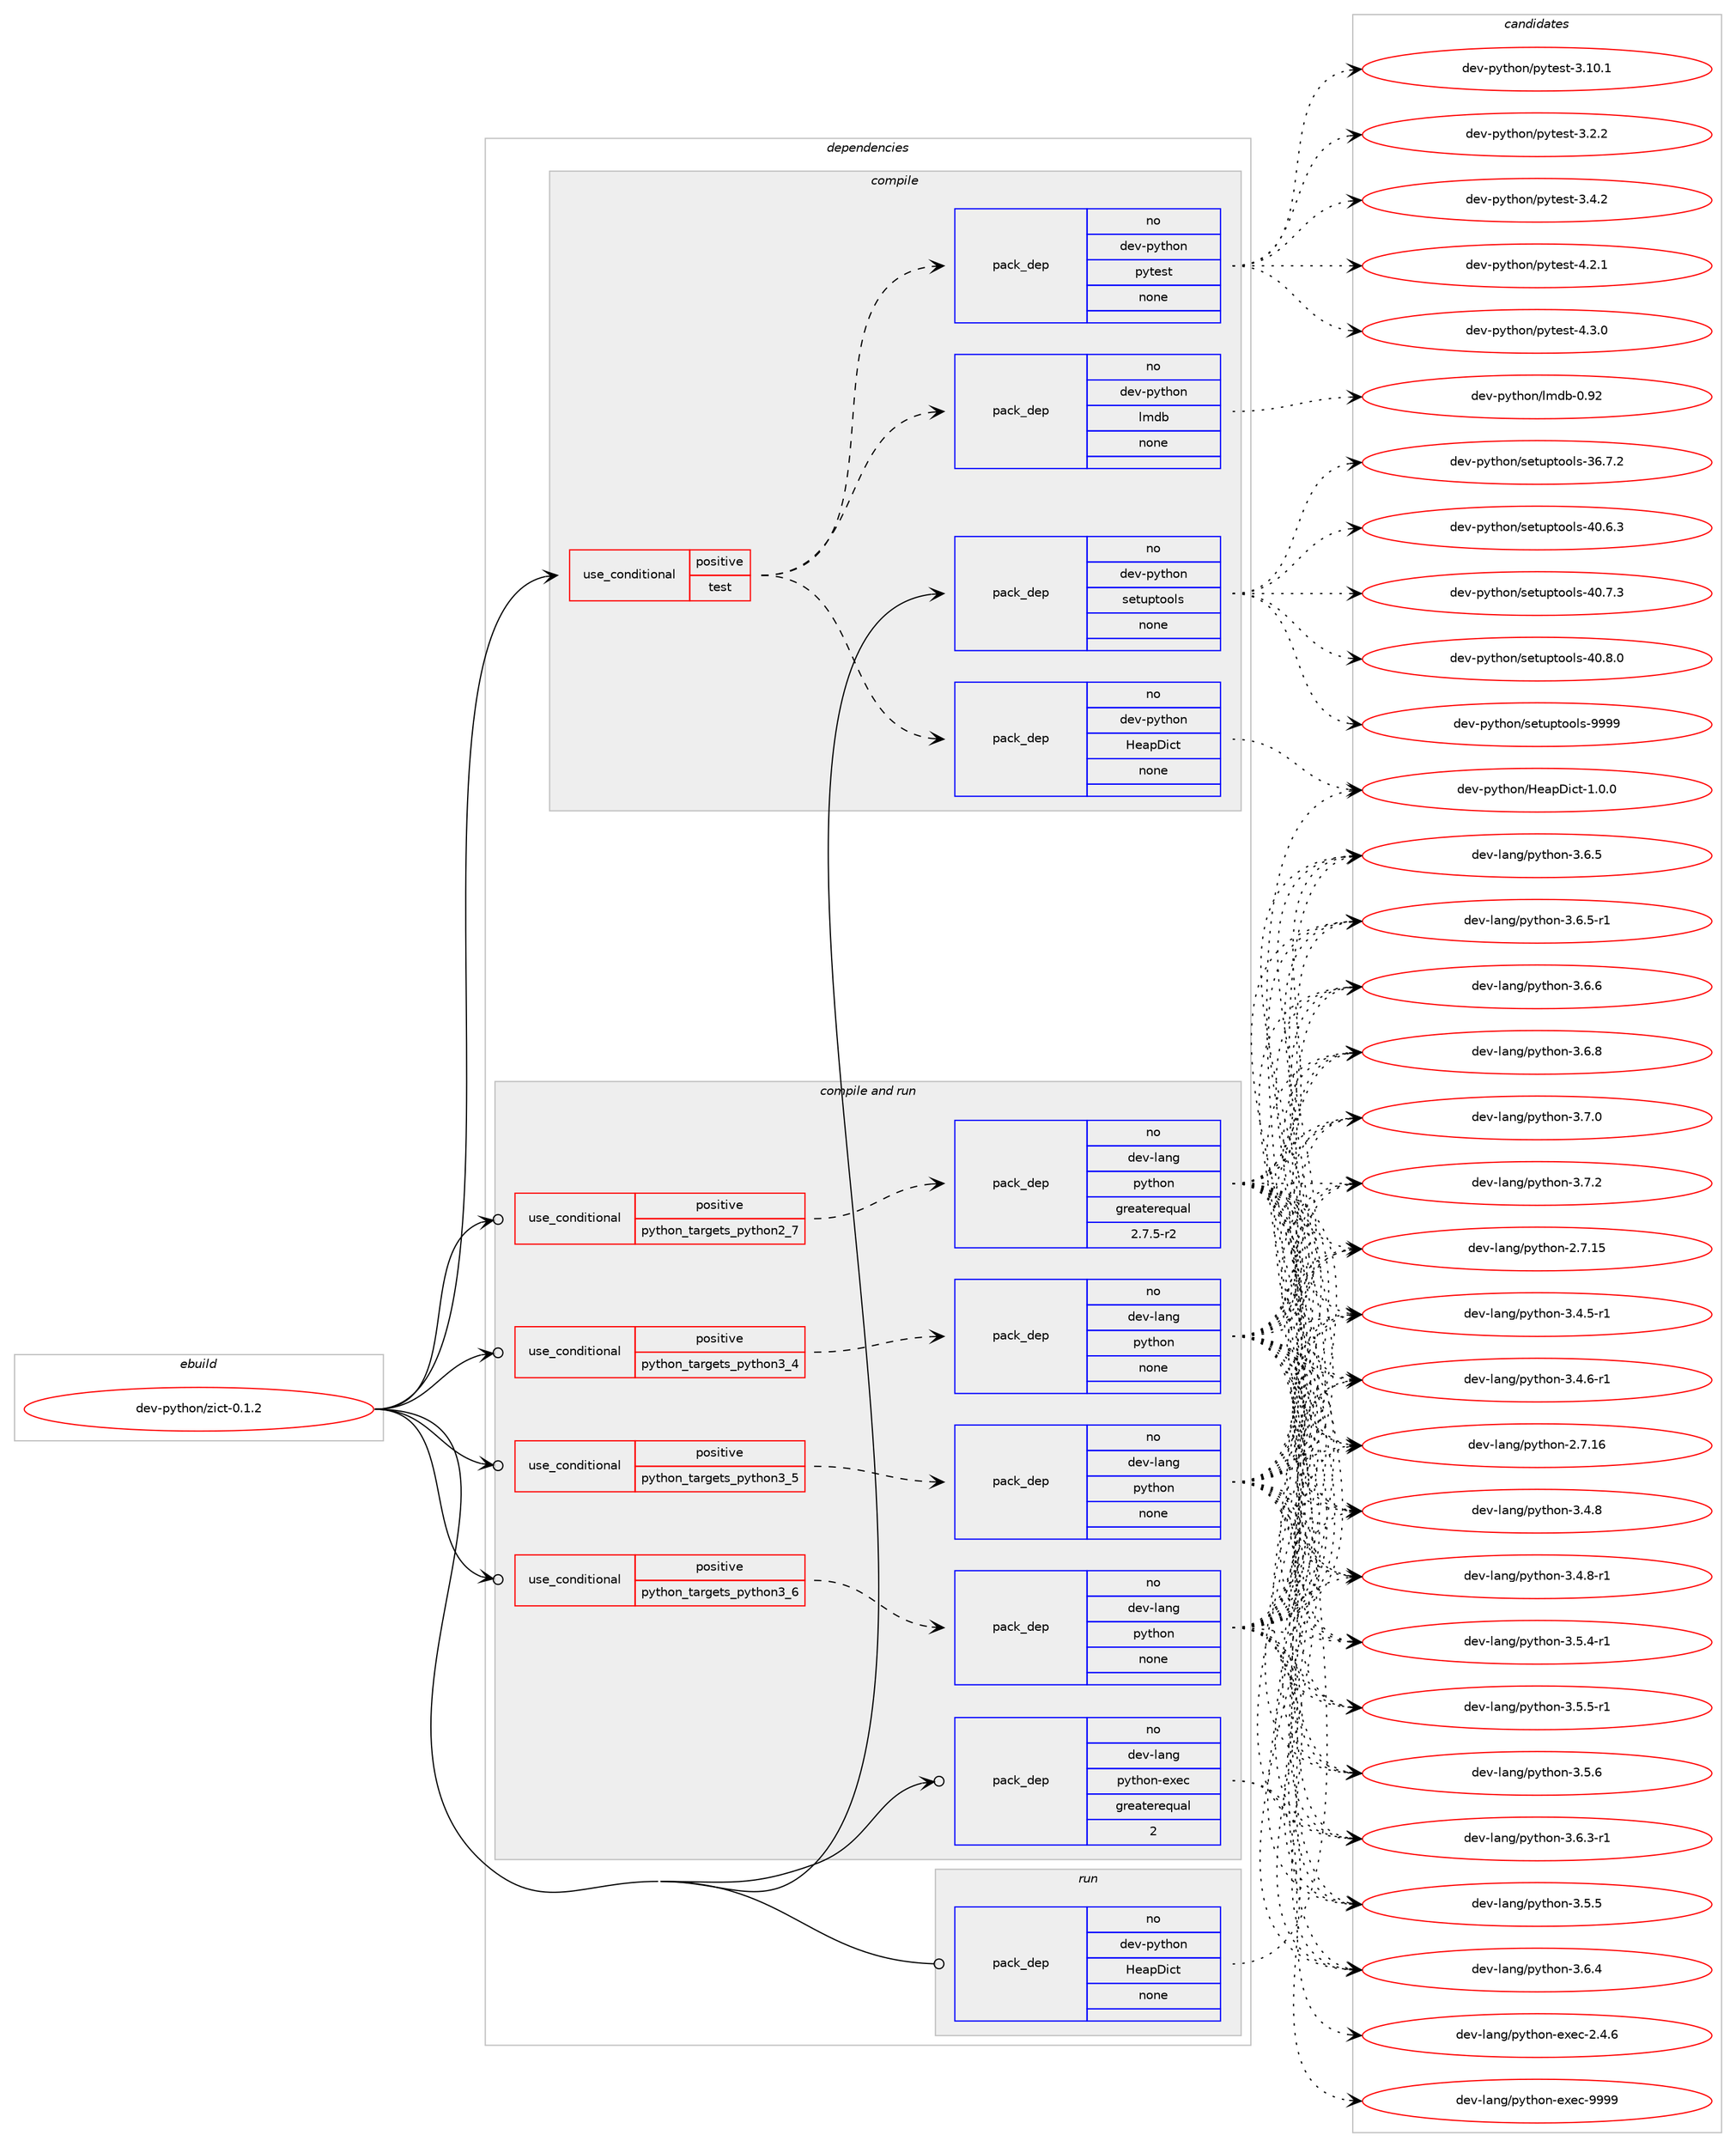 digraph prolog {

# *************
# Graph options
# *************

newrank=true;
concentrate=true;
compound=true;
graph [rankdir=LR,fontname=Helvetica,fontsize=10,ranksep=1.5];#, ranksep=2.5, nodesep=0.2];
edge  [arrowhead=vee];
node  [fontname=Helvetica,fontsize=10];

# **********
# The ebuild
# **********

subgraph cluster_leftcol {
color=gray;
rank=same;
label=<<i>ebuild</i>>;
id [label="dev-python/zict-0.1.2", color=red, width=4, href="../dev-python/zict-0.1.2.svg"];
}

# ****************
# The dependencies
# ****************

subgraph cluster_midcol {
color=gray;
label=<<i>dependencies</i>>;
subgraph cluster_compile {
fillcolor="#eeeeee";
style=filled;
label=<<i>compile</i>>;
subgraph cond387264 {
dependency1449223 [label=<<TABLE BORDER="0" CELLBORDER="1" CELLSPACING="0" CELLPADDING="4"><TR><TD ROWSPAN="3" CELLPADDING="10">use_conditional</TD></TR><TR><TD>positive</TD></TR><TR><TD>test</TD></TR></TABLE>>, shape=none, color=red];
subgraph pack1038586 {
dependency1449224 [label=<<TABLE BORDER="0" CELLBORDER="1" CELLSPACING="0" CELLPADDING="4" WIDTH="220"><TR><TD ROWSPAN="6" CELLPADDING="30">pack_dep</TD></TR><TR><TD WIDTH="110">no</TD></TR><TR><TD>dev-python</TD></TR><TR><TD>HeapDict</TD></TR><TR><TD>none</TD></TR><TR><TD></TD></TR></TABLE>>, shape=none, color=blue];
}
dependency1449223:e -> dependency1449224:w [weight=20,style="dashed",arrowhead="vee"];
subgraph pack1038587 {
dependency1449225 [label=<<TABLE BORDER="0" CELLBORDER="1" CELLSPACING="0" CELLPADDING="4" WIDTH="220"><TR><TD ROWSPAN="6" CELLPADDING="30">pack_dep</TD></TR><TR><TD WIDTH="110">no</TD></TR><TR><TD>dev-python</TD></TR><TR><TD>lmdb</TD></TR><TR><TD>none</TD></TR><TR><TD></TD></TR></TABLE>>, shape=none, color=blue];
}
dependency1449223:e -> dependency1449225:w [weight=20,style="dashed",arrowhead="vee"];
subgraph pack1038588 {
dependency1449226 [label=<<TABLE BORDER="0" CELLBORDER="1" CELLSPACING="0" CELLPADDING="4" WIDTH="220"><TR><TD ROWSPAN="6" CELLPADDING="30">pack_dep</TD></TR><TR><TD WIDTH="110">no</TD></TR><TR><TD>dev-python</TD></TR><TR><TD>pytest</TD></TR><TR><TD>none</TD></TR><TR><TD></TD></TR></TABLE>>, shape=none, color=blue];
}
dependency1449223:e -> dependency1449226:w [weight=20,style="dashed",arrowhead="vee"];
}
id:e -> dependency1449223:w [weight=20,style="solid",arrowhead="vee"];
subgraph pack1038589 {
dependency1449227 [label=<<TABLE BORDER="0" CELLBORDER="1" CELLSPACING="0" CELLPADDING="4" WIDTH="220"><TR><TD ROWSPAN="6" CELLPADDING="30">pack_dep</TD></TR><TR><TD WIDTH="110">no</TD></TR><TR><TD>dev-python</TD></TR><TR><TD>setuptools</TD></TR><TR><TD>none</TD></TR><TR><TD></TD></TR></TABLE>>, shape=none, color=blue];
}
id:e -> dependency1449227:w [weight=20,style="solid",arrowhead="vee"];
}
subgraph cluster_compileandrun {
fillcolor="#eeeeee";
style=filled;
label=<<i>compile and run</i>>;
subgraph cond387265 {
dependency1449228 [label=<<TABLE BORDER="0" CELLBORDER="1" CELLSPACING="0" CELLPADDING="4"><TR><TD ROWSPAN="3" CELLPADDING="10">use_conditional</TD></TR><TR><TD>positive</TD></TR><TR><TD>python_targets_python2_7</TD></TR></TABLE>>, shape=none, color=red];
subgraph pack1038590 {
dependency1449229 [label=<<TABLE BORDER="0" CELLBORDER="1" CELLSPACING="0" CELLPADDING="4" WIDTH="220"><TR><TD ROWSPAN="6" CELLPADDING="30">pack_dep</TD></TR><TR><TD WIDTH="110">no</TD></TR><TR><TD>dev-lang</TD></TR><TR><TD>python</TD></TR><TR><TD>greaterequal</TD></TR><TR><TD>2.7.5-r2</TD></TR></TABLE>>, shape=none, color=blue];
}
dependency1449228:e -> dependency1449229:w [weight=20,style="dashed",arrowhead="vee"];
}
id:e -> dependency1449228:w [weight=20,style="solid",arrowhead="odotvee"];
subgraph cond387266 {
dependency1449230 [label=<<TABLE BORDER="0" CELLBORDER="1" CELLSPACING="0" CELLPADDING="4"><TR><TD ROWSPAN="3" CELLPADDING="10">use_conditional</TD></TR><TR><TD>positive</TD></TR><TR><TD>python_targets_python3_4</TD></TR></TABLE>>, shape=none, color=red];
subgraph pack1038591 {
dependency1449231 [label=<<TABLE BORDER="0" CELLBORDER="1" CELLSPACING="0" CELLPADDING="4" WIDTH="220"><TR><TD ROWSPAN="6" CELLPADDING="30">pack_dep</TD></TR><TR><TD WIDTH="110">no</TD></TR><TR><TD>dev-lang</TD></TR><TR><TD>python</TD></TR><TR><TD>none</TD></TR><TR><TD></TD></TR></TABLE>>, shape=none, color=blue];
}
dependency1449230:e -> dependency1449231:w [weight=20,style="dashed",arrowhead="vee"];
}
id:e -> dependency1449230:w [weight=20,style="solid",arrowhead="odotvee"];
subgraph cond387267 {
dependency1449232 [label=<<TABLE BORDER="0" CELLBORDER="1" CELLSPACING="0" CELLPADDING="4"><TR><TD ROWSPAN="3" CELLPADDING="10">use_conditional</TD></TR><TR><TD>positive</TD></TR><TR><TD>python_targets_python3_5</TD></TR></TABLE>>, shape=none, color=red];
subgraph pack1038592 {
dependency1449233 [label=<<TABLE BORDER="0" CELLBORDER="1" CELLSPACING="0" CELLPADDING="4" WIDTH="220"><TR><TD ROWSPAN="6" CELLPADDING="30">pack_dep</TD></TR><TR><TD WIDTH="110">no</TD></TR><TR><TD>dev-lang</TD></TR><TR><TD>python</TD></TR><TR><TD>none</TD></TR><TR><TD></TD></TR></TABLE>>, shape=none, color=blue];
}
dependency1449232:e -> dependency1449233:w [weight=20,style="dashed",arrowhead="vee"];
}
id:e -> dependency1449232:w [weight=20,style="solid",arrowhead="odotvee"];
subgraph cond387268 {
dependency1449234 [label=<<TABLE BORDER="0" CELLBORDER="1" CELLSPACING="0" CELLPADDING="4"><TR><TD ROWSPAN="3" CELLPADDING="10">use_conditional</TD></TR><TR><TD>positive</TD></TR><TR><TD>python_targets_python3_6</TD></TR></TABLE>>, shape=none, color=red];
subgraph pack1038593 {
dependency1449235 [label=<<TABLE BORDER="0" CELLBORDER="1" CELLSPACING="0" CELLPADDING="4" WIDTH="220"><TR><TD ROWSPAN="6" CELLPADDING="30">pack_dep</TD></TR><TR><TD WIDTH="110">no</TD></TR><TR><TD>dev-lang</TD></TR><TR><TD>python</TD></TR><TR><TD>none</TD></TR><TR><TD></TD></TR></TABLE>>, shape=none, color=blue];
}
dependency1449234:e -> dependency1449235:w [weight=20,style="dashed",arrowhead="vee"];
}
id:e -> dependency1449234:w [weight=20,style="solid",arrowhead="odotvee"];
subgraph pack1038594 {
dependency1449236 [label=<<TABLE BORDER="0" CELLBORDER="1" CELLSPACING="0" CELLPADDING="4" WIDTH="220"><TR><TD ROWSPAN="6" CELLPADDING="30">pack_dep</TD></TR><TR><TD WIDTH="110">no</TD></TR><TR><TD>dev-lang</TD></TR><TR><TD>python-exec</TD></TR><TR><TD>greaterequal</TD></TR><TR><TD>2</TD></TR></TABLE>>, shape=none, color=blue];
}
id:e -> dependency1449236:w [weight=20,style="solid",arrowhead="odotvee"];
}
subgraph cluster_run {
fillcolor="#eeeeee";
style=filled;
label=<<i>run</i>>;
subgraph pack1038595 {
dependency1449237 [label=<<TABLE BORDER="0" CELLBORDER="1" CELLSPACING="0" CELLPADDING="4" WIDTH="220"><TR><TD ROWSPAN="6" CELLPADDING="30">pack_dep</TD></TR><TR><TD WIDTH="110">no</TD></TR><TR><TD>dev-python</TD></TR><TR><TD>HeapDict</TD></TR><TR><TD>none</TD></TR><TR><TD></TD></TR></TABLE>>, shape=none, color=blue];
}
id:e -> dependency1449237:w [weight=20,style="solid",arrowhead="odot"];
}
}

# **************
# The candidates
# **************

subgraph cluster_choices {
rank=same;
color=gray;
label=<<i>candidates</i>>;

subgraph choice1038586 {
color=black;
nodesep=1;
choice100101118451121211161041111104772101971126810599116454946484648 [label="dev-python/HeapDict-1.0.0", color=red, width=4,href="../dev-python/HeapDict-1.0.0.svg"];
dependency1449224:e -> choice100101118451121211161041111104772101971126810599116454946484648:w [style=dotted,weight="100"];
}
subgraph choice1038587 {
color=black;
nodesep=1;
choice1001011184511212111610411111047108109100984548465750 [label="dev-python/lmdb-0.92", color=red, width=4,href="../dev-python/lmdb-0.92.svg"];
dependency1449225:e -> choice1001011184511212111610411111047108109100984548465750:w [style=dotted,weight="100"];
}
subgraph choice1038588 {
color=black;
nodesep=1;
choice100101118451121211161041111104711212111610111511645514649484649 [label="dev-python/pytest-3.10.1", color=red, width=4,href="../dev-python/pytest-3.10.1.svg"];
choice1001011184511212111610411111047112121116101115116455146504650 [label="dev-python/pytest-3.2.2", color=red, width=4,href="../dev-python/pytest-3.2.2.svg"];
choice1001011184511212111610411111047112121116101115116455146524650 [label="dev-python/pytest-3.4.2", color=red, width=4,href="../dev-python/pytest-3.4.2.svg"];
choice1001011184511212111610411111047112121116101115116455246504649 [label="dev-python/pytest-4.2.1", color=red, width=4,href="../dev-python/pytest-4.2.1.svg"];
choice1001011184511212111610411111047112121116101115116455246514648 [label="dev-python/pytest-4.3.0", color=red, width=4,href="../dev-python/pytest-4.3.0.svg"];
dependency1449226:e -> choice100101118451121211161041111104711212111610111511645514649484649:w [style=dotted,weight="100"];
dependency1449226:e -> choice1001011184511212111610411111047112121116101115116455146504650:w [style=dotted,weight="100"];
dependency1449226:e -> choice1001011184511212111610411111047112121116101115116455146524650:w [style=dotted,weight="100"];
dependency1449226:e -> choice1001011184511212111610411111047112121116101115116455246504649:w [style=dotted,weight="100"];
dependency1449226:e -> choice1001011184511212111610411111047112121116101115116455246514648:w [style=dotted,weight="100"];
}
subgraph choice1038589 {
color=black;
nodesep=1;
choice100101118451121211161041111104711510111611711211611111110811545515446554650 [label="dev-python/setuptools-36.7.2", color=red, width=4,href="../dev-python/setuptools-36.7.2.svg"];
choice100101118451121211161041111104711510111611711211611111110811545524846544651 [label="dev-python/setuptools-40.6.3", color=red, width=4,href="../dev-python/setuptools-40.6.3.svg"];
choice100101118451121211161041111104711510111611711211611111110811545524846554651 [label="dev-python/setuptools-40.7.3", color=red, width=4,href="../dev-python/setuptools-40.7.3.svg"];
choice100101118451121211161041111104711510111611711211611111110811545524846564648 [label="dev-python/setuptools-40.8.0", color=red, width=4,href="../dev-python/setuptools-40.8.0.svg"];
choice10010111845112121116104111110471151011161171121161111111081154557575757 [label="dev-python/setuptools-9999", color=red, width=4,href="../dev-python/setuptools-9999.svg"];
dependency1449227:e -> choice100101118451121211161041111104711510111611711211611111110811545515446554650:w [style=dotted,weight="100"];
dependency1449227:e -> choice100101118451121211161041111104711510111611711211611111110811545524846544651:w [style=dotted,weight="100"];
dependency1449227:e -> choice100101118451121211161041111104711510111611711211611111110811545524846554651:w [style=dotted,weight="100"];
dependency1449227:e -> choice100101118451121211161041111104711510111611711211611111110811545524846564648:w [style=dotted,weight="100"];
dependency1449227:e -> choice10010111845112121116104111110471151011161171121161111111081154557575757:w [style=dotted,weight="100"];
}
subgraph choice1038590 {
color=black;
nodesep=1;
choice10010111845108971101034711212111610411111045504655464953 [label="dev-lang/python-2.7.15", color=red, width=4,href="../dev-lang/python-2.7.15.svg"];
choice10010111845108971101034711212111610411111045504655464954 [label="dev-lang/python-2.7.16", color=red, width=4,href="../dev-lang/python-2.7.16.svg"];
choice1001011184510897110103471121211161041111104551465246534511449 [label="dev-lang/python-3.4.5-r1", color=red, width=4,href="../dev-lang/python-3.4.5-r1.svg"];
choice1001011184510897110103471121211161041111104551465246544511449 [label="dev-lang/python-3.4.6-r1", color=red, width=4,href="../dev-lang/python-3.4.6-r1.svg"];
choice100101118451089711010347112121116104111110455146524656 [label="dev-lang/python-3.4.8", color=red, width=4,href="../dev-lang/python-3.4.8.svg"];
choice1001011184510897110103471121211161041111104551465246564511449 [label="dev-lang/python-3.4.8-r1", color=red, width=4,href="../dev-lang/python-3.4.8-r1.svg"];
choice1001011184510897110103471121211161041111104551465346524511449 [label="dev-lang/python-3.5.4-r1", color=red, width=4,href="../dev-lang/python-3.5.4-r1.svg"];
choice100101118451089711010347112121116104111110455146534653 [label="dev-lang/python-3.5.5", color=red, width=4,href="../dev-lang/python-3.5.5.svg"];
choice1001011184510897110103471121211161041111104551465346534511449 [label="dev-lang/python-3.5.5-r1", color=red, width=4,href="../dev-lang/python-3.5.5-r1.svg"];
choice100101118451089711010347112121116104111110455146534654 [label="dev-lang/python-3.5.6", color=red, width=4,href="../dev-lang/python-3.5.6.svg"];
choice1001011184510897110103471121211161041111104551465446514511449 [label="dev-lang/python-3.6.3-r1", color=red, width=4,href="../dev-lang/python-3.6.3-r1.svg"];
choice100101118451089711010347112121116104111110455146544652 [label="dev-lang/python-3.6.4", color=red, width=4,href="../dev-lang/python-3.6.4.svg"];
choice100101118451089711010347112121116104111110455146544653 [label="dev-lang/python-3.6.5", color=red, width=4,href="../dev-lang/python-3.6.5.svg"];
choice1001011184510897110103471121211161041111104551465446534511449 [label="dev-lang/python-3.6.5-r1", color=red, width=4,href="../dev-lang/python-3.6.5-r1.svg"];
choice100101118451089711010347112121116104111110455146544654 [label="dev-lang/python-3.6.6", color=red, width=4,href="../dev-lang/python-3.6.6.svg"];
choice100101118451089711010347112121116104111110455146544656 [label="dev-lang/python-3.6.8", color=red, width=4,href="../dev-lang/python-3.6.8.svg"];
choice100101118451089711010347112121116104111110455146554648 [label="dev-lang/python-3.7.0", color=red, width=4,href="../dev-lang/python-3.7.0.svg"];
choice100101118451089711010347112121116104111110455146554650 [label="dev-lang/python-3.7.2", color=red, width=4,href="../dev-lang/python-3.7.2.svg"];
dependency1449229:e -> choice10010111845108971101034711212111610411111045504655464953:w [style=dotted,weight="100"];
dependency1449229:e -> choice10010111845108971101034711212111610411111045504655464954:w [style=dotted,weight="100"];
dependency1449229:e -> choice1001011184510897110103471121211161041111104551465246534511449:w [style=dotted,weight="100"];
dependency1449229:e -> choice1001011184510897110103471121211161041111104551465246544511449:w [style=dotted,weight="100"];
dependency1449229:e -> choice100101118451089711010347112121116104111110455146524656:w [style=dotted,weight="100"];
dependency1449229:e -> choice1001011184510897110103471121211161041111104551465246564511449:w [style=dotted,weight="100"];
dependency1449229:e -> choice1001011184510897110103471121211161041111104551465346524511449:w [style=dotted,weight="100"];
dependency1449229:e -> choice100101118451089711010347112121116104111110455146534653:w [style=dotted,weight="100"];
dependency1449229:e -> choice1001011184510897110103471121211161041111104551465346534511449:w [style=dotted,weight="100"];
dependency1449229:e -> choice100101118451089711010347112121116104111110455146534654:w [style=dotted,weight="100"];
dependency1449229:e -> choice1001011184510897110103471121211161041111104551465446514511449:w [style=dotted,weight="100"];
dependency1449229:e -> choice100101118451089711010347112121116104111110455146544652:w [style=dotted,weight="100"];
dependency1449229:e -> choice100101118451089711010347112121116104111110455146544653:w [style=dotted,weight="100"];
dependency1449229:e -> choice1001011184510897110103471121211161041111104551465446534511449:w [style=dotted,weight="100"];
dependency1449229:e -> choice100101118451089711010347112121116104111110455146544654:w [style=dotted,weight="100"];
dependency1449229:e -> choice100101118451089711010347112121116104111110455146544656:w [style=dotted,weight="100"];
dependency1449229:e -> choice100101118451089711010347112121116104111110455146554648:w [style=dotted,weight="100"];
dependency1449229:e -> choice100101118451089711010347112121116104111110455146554650:w [style=dotted,weight="100"];
}
subgraph choice1038591 {
color=black;
nodesep=1;
choice10010111845108971101034711212111610411111045504655464953 [label="dev-lang/python-2.7.15", color=red, width=4,href="../dev-lang/python-2.7.15.svg"];
choice10010111845108971101034711212111610411111045504655464954 [label="dev-lang/python-2.7.16", color=red, width=4,href="../dev-lang/python-2.7.16.svg"];
choice1001011184510897110103471121211161041111104551465246534511449 [label="dev-lang/python-3.4.5-r1", color=red, width=4,href="../dev-lang/python-3.4.5-r1.svg"];
choice1001011184510897110103471121211161041111104551465246544511449 [label="dev-lang/python-3.4.6-r1", color=red, width=4,href="../dev-lang/python-3.4.6-r1.svg"];
choice100101118451089711010347112121116104111110455146524656 [label="dev-lang/python-3.4.8", color=red, width=4,href="../dev-lang/python-3.4.8.svg"];
choice1001011184510897110103471121211161041111104551465246564511449 [label="dev-lang/python-3.4.8-r1", color=red, width=4,href="../dev-lang/python-3.4.8-r1.svg"];
choice1001011184510897110103471121211161041111104551465346524511449 [label="dev-lang/python-3.5.4-r1", color=red, width=4,href="../dev-lang/python-3.5.4-r1.svg"];
choice100101118451089711010347112121116104111110455146534653 [label="dev-lang/python-3.5.5", color=red, width=4,href="../dev-lang/python-3.5.5.svg"];
choice1001011184510897110103471121211161041111104551465346534511449 [label="dev-lang/python-3.5.5-r1", color=red, width=4,href="../dev-lang/python-3.5.5-r1.svg"];
choice100101118451089711010347112121116104111110455146534654 [label="dev-lang/python-3.5.6", color=red, width=4,href="../dev-lang/python-3.5.6.svg"];
choice1001011184510897110103471121211161041111104551465446514511449 [label="dev-lang/python-3.6.3-r1", color=red, width=4,href="../dev-lang/python-3.6.3-r1.svg"];
choice100101118451089711010347112121116104111110455146544652 [label="dev-lang/python-3.6.4", color=red, width=4,href="../dev-lang/python-3.6.4.svg"];
choice100101118451089711010347112121116104111110455146544653 [label="dev-lang/python-3.6.5", color=red, width=4,href="../dev-lang/python-3.6.5.svg"];
choice1001011184510897110103471121211161041111104551465446534511449 [label="dev-lang/python-3.6.5-r1", color=red, width=4,href="../dev-lang/python-3.6.5-r1.svg"];
choice100101118451089711010347112121116104111110455146544654 [label="dev-lang/python-3.6.6", color=red, width=4,href="../dev-lang/python-3.6.6.svg"];
choice100101118451089711010347112121116104111110455146544656 [label="dev-lang/python-3.6.8", color=red, width=4,href="../dev-lang/python-3.6.8.svg"];
choice100101118451089711010347112121116104111110455146554648 [label="dev-lang/python-3.7.0", color=red, width=4,href="../dev-lang/python-3.7.0.svg"];
choice100101118451089711010347112121116104111110455146554650 [label="dev-lang/python-3.7.2", color=red, width=4,href="../dev-lang/python-3.7.2.svg"];
dependency1449231:e -> choice10010111845108971101034711212111610411111045504655464953:w [style=dotted,weight="100"];
dependency1449231:e -> choice10010111845108971101034711212111610411111045504655464954:w [style=dotted,weight="100"];
dependency1449231:e -> choice1001011184510897110103471121211161041111104551465246534511449:w [style=dotted,weight="100"];
dependency1449231:e -> choice1001011184510897110103471121211161041111104551465246544511449:w [style=dotted,weight="100"];
dependency1449231:e -> choice100101118451089711010347112121116104111110455146524656:w [style=dotted,weight="100"];
dependency1449231:e -> choice1001011184510897110103471121211161041111104551465246564511449:w [style=dotted,weight="100"];
dependency1449231:e -> choice1001011184510897110103471121211161041111104551465346524511449:w [style=dotted,weight="100"];
dependency1449231:e -> choice100101118451089711010347112121116104111110455146534653:w [style=dotted,weight="100"];
dependency1449231:e -> choice1001011184510897110103471121211161041111104551465346534511449:w [style=dotted,weight="100"];
dependency1449231:e -> choice100101118451089711010347112121116104111110455146534654:w [style=dotted,weight="100"];
dependency1449231:e -> choice1001011184510897110103471121211161041111104551465446514511449:w [style=dotted,weight="100"];
dependency1449231:e -> choice100101118451089711010347112121116104111110455146544652:w [style=dotted,weight="100"];
dependency1449231:e -> choice100101118451089711010347112121116104111110455146544653:w [style=dotted,weight="100"];
dependency1449231:e -> choice1001011184510897110103471121211161041111104551465446534511449:w [style=dotted,weight="100"];
dependency1449231:e -> choice100101118451089711010347112121116104111110455146544654:w [style=dotted,weight="100"];
dependency1449231:e -> choice100101118451089711010347112121116104111110455146544656:w [style=dotted,weight="100"];
dependency1449231:e -> choice100101118451089711010347112121116104111110455146554648:w [style=dotted,weight="100"];
dependency1449231:e -> choice100101118451089711010347112121116104111110455146554650:w [style=dotted,weight="100"];
}
subgraph choice1038592 {
color=black;
nodesep=1;
choice10010111845108971101034711212111610411111045504655464953 [label="dev-lang/python-2.7.15", color=red, width=4,href="../dev-lang/python-2.7.15.svg"];
choice10010111845108971101034711212111610411111045504655464954 [label="dev-lang/python-2.7.16", color=red, width=4,href="../dev-lang/python-2.7.16.svg"];
choice1001011184510897110103471121211161041111104551465246534511449 [label="dev-lang/python-3.4.5-r1", color=red, width=4,href="../dev-lang/python-3.4.5-r1.svg"];
choice1001011184510897110103471121211161041111104551465246544511449 [label="dev-lang/python-3.4.6-r1", color=red, width=4,href="../dev-lang/python-3.4.6-r1.svg"];
choice100101118451089711010347112121116104111110455146524656 [label="dev-lang/python-3.4.8", color=red, width=4,href="../dev-lang/python-3.4.8.svg"];
choice1001011184510897110103471121211161041111104551465246564511449 [label="dev-lang/python-3.4.8-r1", color=red, width=4,href="../dev-lang/python-3.4.8-r1.svg"];
choice1001011184510897110103471121211161041111104551465346524511449 [label="dev-lang/python-3.5.4-r1", color=red, width=4,href="../dev-lang/python-3.5.4-r1.svg"];
choice100101118451089711010347112121116104111110455146534653 [label="dev-lang/python-3.5.5", color=red, width=4,href="../dev-lang/python-3.5.5.svg"];
choice1001011184510897110103471121211161041111104551465346534511449 [label="dev-lang/python-3.5.5-r1", color=red, width=4,href="../dev-lang/python-3.5.5-r1.svg"];
choice100101118451089711010347112121116104111110455146534654 [label="dev-lang/python-3.5.6", color=red, width=4,href="../dev-lang/python-3.5.6.svg"];
choice1001011184510897110103471121211161041111104551465446514511449 [label="dev-lang/python-3.6.3-r1", color=red, width=4,href="../dev-lang/python-3.6.3-r1.svg"];
choice100101118451089711010347112121116104111110455146544652 [label="dev-lang/python-3.6.4", color=red, width=4,href="../dev-lang/python-3.6.4.svg"];
choice100101118451089711010347112121116104111110455146544653 [label="dev-lang/python-3.6.5", color=red, width=4,href="../dev-lang/python-3.6.5.svg"];
choice1001011184510897110103471121211161041111104551465446534511449 [label="dev-lang/python-3.6.5-r1", color=red, width=4,href="../dev-lang/python-3.6.5-r1.svg"];
choice100101118451089711010347112121116104111110455146544654 [label="dev-lang/python-3.6.6", color=red, width=4,href="../dev-lang/python-3.6.6.svg"];
choice100101118451089711010347112121116104111110455146544656 [label="dev-lang/python-3.6.8", color=red, width=4,href="../dev-lang/python-3.6.8.svg"];
choice100101118451089711010347112121116104111110455146554648 [label="dev-lang/python-3.7.0", color=red, width=4,href="../dev-lang/python-3.7.0.svg"];
choice100101118451089711010347112121116104111110455146554650 [label="dev-lang/python-3.7.2", color=red, width=4,href="../dev-lang/python-3.7.2.svg"];
dependency1449233:e -> choice10010111845108971101034711212111610411111045504655464953:w [style=dotted,weight="100"];
dependency1449233:e -> choice10010111845108971101034711212111610411111045504655464954:w [style=dotted,weight="100"];
dependency1449233:e -> choice1001011184510897110103471121211161041111104551465246534511449:w [style=dotted,weight="100"];
dependency1449233:e -> choice1001011184510897110103471121211161041111104551465246544511449:w [style=dotted,weight="100"];
dependency1449233:e -> choice100101118451089711010347112121116104111110455146524656:w [style=dotted,weight="100"];
dependency1449233:e -> choice1001011184510897110103471121211161041111104551465246564511449:w [style=dotted,weight="100"];
dependency1449233:e -> choice1001011184510897110103471121211161041111104551465346524511449:w [style=dotted,weight="100"];
dependency1449233:e -> choice100101118451089711010347112121116104111110455146534653:w [style=dotted,weight="100"];
dependency1449233:e -> choice1001011184510897110103471121211161041111104551465346534511449:w [style=dotted,weight="100"];
dependency1449233:e -> choice100101118451089711010347112121116104111110455146534654:w [style=dotted,weight="100"];
dependency1449233:e -> choice1001011184510897110103471121211161041111104551465446514511449:w [style=dotted,weight="100"];
dependency1449233:e -> choice100101118451089711010347112121116104111110455146544652:w [style=dotted,weight="100"];
dependency1449233:e -> choice100101118451089711010347112121116104111110455146544653:w [style=dotted,weight="100"];
dependency1449233:e -> choice1001011184510897110103471121211161041111104551465446534511449:w [style=dotted,weight="100"];
dependency1449233:e -> choice100101118451089711010347112121116104111110455146544654:w [style=dotted,weight="100"];
dependency1449233:e -> choice100101118451089711010347112121116104111110455146544656:w [style=dotted,weight="100"];
dependency1449233:e -> choice100101118451089711010347112121116104111110455146554648:w [style=dotted,weight="100"];
dependency1449233:e -> choice100101118451089711010347112121116104111110455146554650:w [style=dotted,weight="100"];
}
subgraph choice1038593 {
color=black;
nodesep=1;
choice10010111845108971101034711212111610411111045504655464953 [label="dev-lang/python-2.7.15", color=red, width=4,href="../dev-lang/python-2.7.15.svg"];
choice10010111845108971101034711212111610411111045504655464954 [label="dev-lang/python-2.7.16", color=red, width=4,href="../dev-lang/python-2.7.16.svg"];
choice1001011184510897110103471121211161041111104551465246534511449 [label="dev-lang/python-3.4.5-r1", color=red, width=4,href="../dev-lang/python-3.4.5-r1.svg"];
choice1001011184510897110103471121211161041111104551465246544511449 [label="dev-lang/python-3.4.6-r1", color=red, width=4,href="../dev-lang/python-3.4.6-r1.svg"];
choice100101118451089711010347112121116104111110455146524656 [label="dev-lang/python-3.4.8", color=red, width=4,href="../dev-lang/python-3.4.8.svg"];
choice1001011184510897110103471121211161041111104551465246564511449 [label="dev-lang/python-3.4.8-r1", color=red, width=4,href="../dev-lang/python-3.4.8-r1.svg"];
choice1001011184510897110103471121211161041111104551465346524511449 [label="dev-lang/python-3.5.4-r1", color=red, width=4,href="../dev-lang/python-3.5.4-r1.svg"];
choice100101118451089711010347112121116104111110455146534653 [label="dev-lang/python-3.5.5", color=red, width=4,href="../dev-lang/python-3.5.5.svg"];
choice1001011184510897110103471121211161041111104551465346534511449 [label="dev-lang/python-3.5.5-r1", color=red, width=4,href="../dev-lang/python-3.5.5-r1.svg"];
choice100101118451089711010347112121116104111110455146534654 [label="dev-lang/python-3.5.6", color=red, width=4,href="../dev-lang/python-3.5.6.svg"];
choice1001011184510897110103471121211161041111104551465446514511449 [label="dev-lang/python-3.6.3-r1", color=red, width=4,href="../dev-lang/python-3.6.3-r1.svg"];
choice100101118451089711010347112121116104111110455146544652 [label="dev-lang/python-3.6.4", color=red, width=4,href="../dev-lang/python-3.6.4.svg"];
choice100101118451089711010347112121116104111110455146544653 [label="dev-lang/python-3.6.5", color=red, width=4,href="../dev-lang/python-3.6.5.svg"];
choice1001011184510897110103471121211161041111104551465446534511449 [label="dev-lang/python-3.6.5-r1", color=red, width=4,href="../dev-lang/python-3.6.5-r1.svg"];
choice100101118451089711010347112121116104111110455146544654 [label="dev-lang/python-3.6.6", color=red, width=4,href="../dev-lang/python-3.6.6.svg"];
choice100101118451089711010347112121116104111110455146544656 [label="dev-lang/python-3.6.8", color=red, width=4,href="../dev-lang/python-3.6.8.svg"];
choice100101118451089711010347112121116104111110455146554648 [label="dev-lang/python-3.7.0", color=red, width=4,href="../dev-lang/python-3.7.0.svg"];
choice100101118451089711010347112121116104111110455146554650 [label="dev-lang/python-3.7.2", color=red, width=4,href="../dev-lang/python-3.7.2.svg"];
dependency1449235:e -> choice10010111845108971101034711212111610411111045504655464953:w [style=dotted,weight="100"];
dependency1449235:e -> choice10010111845108971101034711212111610411111045504655464954:w [style=dotted,weight="100"];
dependency1449235:e -> choice1001011184510897110103471121211161041111104551465246534511449:w [style=dotted,weight="100"];
dependency1449235:e -> choice1001011184510897110103471121211161041111104551465246544511449:w [style=dotted,weight="100"];
dependency1449235:e -> choice100101118451089711010347112121116104111110455146524656:w [style=dotted,weight="100"];
dependency1449235:e -> choice1001011184510897110103471121211161041111104551465246564511449:w [style=dotted,weight="100"];
dependency1449235:e -> choice1001011184510897110103471121211161041111104551465346524511449:w [style=dotted,weight="100"];
dependency1449235:e -> choice100101118451089711010347112121116104111110455146534653:w [style=dotted,weight="100"];
dependency1449235:e -> choice1001011184510897110103471121211161041111104551465346534511449:w [style=dotted,weight="100"];
dependency1449235:e -> choice100101118451089711010347112121116104111110455146534654:w [style=dotted,weight="100"];
dependency1449235:e -> choice1001011184510897110103471121211161041111104551465446514511449:w [style=dotted,weight="100"];
dependency1449235:e -> choice100101118451089711010347112121116104111110455146544652:w [style=dotted,weight="100"];
dependency1449235:e -> choice100101118451089711010347112121116104111110455146544653:w [style=dotted,weight="100"];
dependency1449235:e -> choice1001011184510897110103471121211161041111104551465446534511449:w [style=dotted,weight="100"];
dependency1449235:e -> choice100101118451089711010347112121116104111110455146544654:w [style=dotted,weight="100"];
dependency1449235:e -> choice100101118451089711010347112121116104111110455146544656:w [style=dotted,weight="100"];
dependency1449235:e -> choice100101118451089711010347112121116104111110455146554648:w [style=dotted,weight="100"];
dependency1449235:e -> choice100101118451089711010347112121116104111110455146554650:w [style=dotted,weight="100"];
}
subgraph choice1038594 {
color=black;
nodesep=1;
choice1001011184510897110103471121211161041111104510112010199455046524654 [label="dev-lang/python-exec-2.4.6", color=red, width=4,href="../dev-lang/python-exec-2.4.6.svg"];
choice10010111845108971101034711212111610411111045101120101994557575757 [label="dev-lang/python-exec-9999", color=red, width=4,href="../dev-lang/python-exec-9999.svg"];
dependency1449236:e -> choice1001011184510897110103471121211161041111104510112010199455046524654:w [style=dotted,weight="100"];
dependency1449236:e -> choice10010111845108971101034711212111610411111045101120101994557575757:w [style=dotted,weight="100"];
}
subgraph choice1038595 {
color=black;
nodesep=1;
choice100101118451121211161041111104772101971126810599116454946484648 [label="dev-python/HeapDict-1.0.0", color=red, width=4,href="../dev-python/HeapDict-1.0.0.svg"];
dependency1449237:e -> choice100101118451121211161041111104772101971126810599116454946484648:w [style=dotted,weight="100"];
}
}

}
